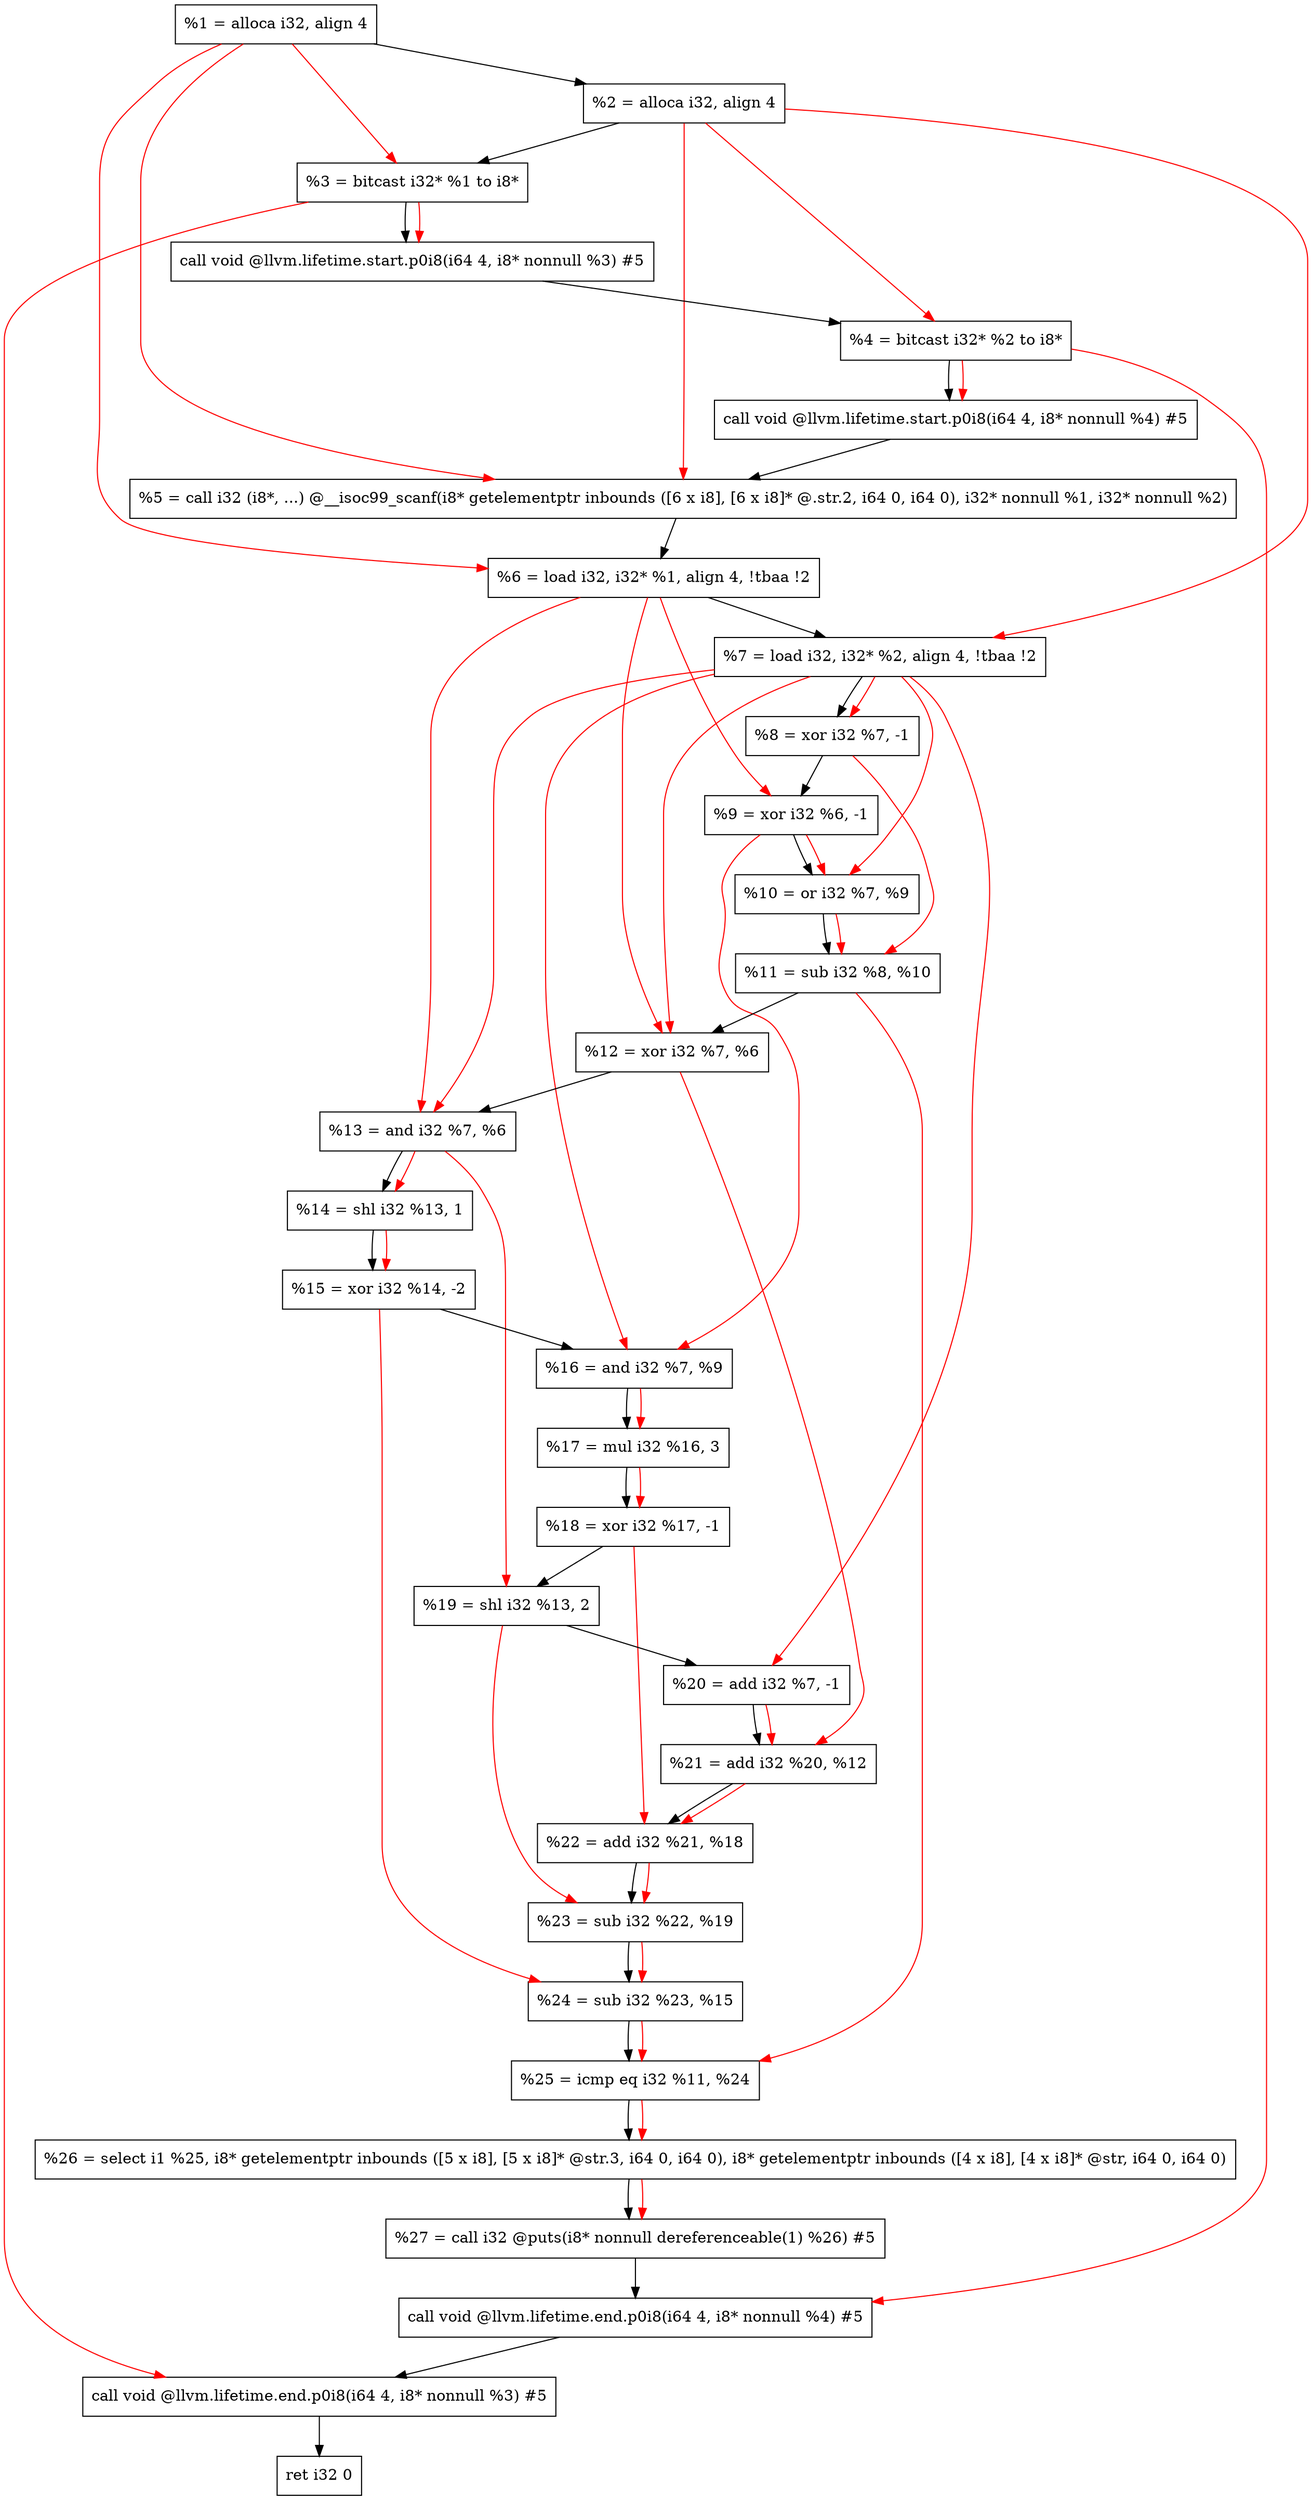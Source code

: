 digraph "DFG for'main' function" {
	Node0xd57968[shape=record, label="  %1 = alloca i32, align 4"];
	Node0xd579e8[shape=record, label="  %2 = alloca i32, align 4"];
	Node0xd57a78[shape=record, label="  %3 = bitcast i32* %1 to i8*"];
	Node0xd57ed8[shape=record, label="  call void @llvm.lifetime.start.p0i8(i64 4, i8* nonnull %3) #5"];
	Node0xd57fb8[shape=record, label="  %4 = bitcast i32* %2 to i8*"];
	Node0xd580d8[shape=record, label="  call void @llvm.lifetime.start.p0i8(i64 4, i8* nonnull %4) #5"];
	Node0xd58310[shape=record, label="  %5 = call i32 (i8*, ...) @__isoc99_scanf(i8* getelementptr inbounds ([6 x i8], [6 x i8]* @.str.2, i64 0, i64 0), i32* nonnull %1, i32* nonnull %2)"];
	Node0xd583c8[shape=record, label="  %6 = load i32, i32* %1, align 4, !tbaa !2"];
	Node0xd59338[shape=record, label="  %7 = load i32, i32* %2, align 4, !tbaa !2"];
	Node0xd599c0[shape=record, label="  %8 = xor i32 %7, -1"];
	Node0xd59a30[shape=record, label="  %9 = xor i32 %6, -1"];
	Node0xd59aa0[shape=record, label="  %10 = or i32 %7, %9"];
	Node0xd59b10[shape=record, label="  %11 = sub i32 %8, %10"];
	Node0xd59b80[shape=record, label="  %12 = xor i32 %7, %6"];
	Node0xd59bf0[shape=record, label="  %13 = and i32 %7, %6"];
	Node0xd59c60[shape=record, label="  %14 = shl i32 %13, 1"];
	Node0xd59cd0[shape=record, label="  %15 = xor i32 %14, -2"];
	Node0xd59d40[shape=record, label="  %16 = and i32 %7, %9"];
	Node0xd59db0[shape=record, label="  %17 = mul i32 %16, 3"];
	Node0xd59e20[shape=record, label="  %18 = xor i32 %17, -1"];
	Node0xd59e90[shape=record, label="  %19 = shl i32 %13, 2"];
	Node0xd59f00[shape=record, label="  %20 = add i32 %7, -1"];
	Node0xd59f70[shape=record, label="  %21 = add i32 %20, %12"];
	Node0xd59fe0[shape=record, label="  %22 = add i32 %21, %18"];
	Node0xd5a050[shape=record, label="  %23 = sub i32 %22, %19"];
	Node0xd5a0c0[shape=record, label="  %24 = sub i32 %23, %15"];
	Node0xd5a130[shape=record, label="  %25 = icmp eq i32 %11, %24"];
	Node0xcf89d8[shape=record, label="  %26 = select i1 %25, i8* getelementptr inbounds ([5 x i8], [5 x i8]* @str.3, i64 0, i64 0), i8* getelementptr inbounds ([4 x i8], [4 x i8]* @str, i64 0, i64 0)"];
	Node0xd5a1c0[shape=record, label="  %27 = call i32 @puts(i8* nonnull dereferenceable(1) %26) #5"];
	Node0xd5a418[shape=record, label="  call void @llvm.lifetime.end.p0i8(i64 4, i8* nonnull %4) #5"];
	Node0xd5a578[shape=record, label="  call void @llvm.lifetime.end.p0i8(i64 4, i8* nonnull %3) #5"];
	Node0xd5a638[shape=record, label="  ret i32 0"];
	Node0xd57968 -> Node0xd579e8;
	Node0xd579e8 -> Node0xd57a78;
	Node0xd57a78 -> Node0xd57ed8;
	Node0xd57ed8 -> Node0xd57fb8;
	Node0xd57fb8 -> Node0xd580d8;
	Node0xd580d8 -> Node0xd58310;
	Node0xd58310 -> Node0xd583c8;
	Node0xd583c8 -> Node0xd59338;
	Node0xd59338 -> Node0xd599c0;
	Node0xd599c0 -> Node0xd59a30;
	Node0xd59a30 -> Node0xd59aa0;
	Node0xd59aa0 -> Node0xd59b10;
	Node0xd59b10 -> Node0xd59b80;
	Node0xd59b80 -> Node0xd59bf0;
	Node0xd59bf0 -> Node0xd59c60;
	Node0xd59c60 -> Node0xd59cd0;
	Node0xd59cd0 -> Node0xd59d40;
	Node0xd59d40 -> Node0xd59db0;
	Node0xd59db0 -> Node0xd59e20;
	Node0xd59e20 -> Node0xd59e90;
	Node0xd59e90 -> Node0xd59f00;
	Node0xd59f00 -> Node0xd59f70;
	Node0xd59f70 -> Node0xd59fe0;
	Node0xd59fe0 -> Node0xd5a050;
	Node0xd5a050 -> Node0xd5a0c0;
	Node0xd5a0c0 -> Node0xd5a130;
	Node0xd5a130 -> Node0xcf89d8;
	Node0xcf89d8 -> Node0xd5a1c0;
	Node0xd5a1c0 -> Node0xd5a418;
	Node0xd5a418 -> Node0xd5a578;
	Node0xd5a578 -> Node0xd5a638;
edge [color=red]
	Node0xd57968 -> Node0xd57a78;
	Node0xd57a78 -> Node0xd57ed8;
	Node0xd579e8 -> Node0xd57fb8;
	Node0xd57fb8 -> Node0xd580d8;
	Node0xd57968 -> Node0xd58310;
	Node0xd579e8 -> Node0xd58310;
	Node0xd57968 -> Node0xd583c8;
	Node0xd579e8 -> Node0xd59338;
	Node0xd59338 -> Node0xd599c0;
	Node0xd583c8 -> Node0xd59a30;
	Node0xd59338 -> Node0xd59aa0;
	Node0xd59a30 -> Node0xd59aa0;
	Node0xd599c0 -> Node0xd59b10;
	Node0xd59aa0 -> Node0xd59b10;
	Node0xd59338 -> Node0xd59b80;
	Node0xd583c8 -> Node0xd59b80;
	Node0xd59338 -> Node0xd59bf0;
	Node0xd583c8 -> Node0xd59bf0;
	Node0xd59bf0 -> Node0xd59c60;
	Node0xd59c60 -> Node0xd59cd0;
	Node0xd59338 -> Node0xd59d40;
	Node0xd59a30 -> Node0xd59d40;
	Node0xd59d40 -> Node0xd59db0;
	Node0xd59db0 -> Node0xd59e20;
	Node0xd59bf0 -> Node0xd59e90;
	Node0xd59338 -> Node0xd59f00;
	Node0xd59f00 -> Node0xd59f70;
	Node0xd59b80 -> Node0xd59f70;
	Node0xd59f70 -> Node0xd59fe0;
	Node0xd59e20 -> Node0xd59fe0;
	Node0xd59fe0 -> Node0xd5a050;
	Node0xd59e90 -> Node0xd5a050;
	Node0xd5a050 -> Node0xd5a0c0;
	Node0xd59cd0 -> Node0xd5a0c0;
	Node0xd59b10 -> Node0xd5a130;
	Node0xd5a0c0 -> Node0xd5a130;
	Node0xd5a130 -> Node0xcf89d8;
	Node0xcf89d8 -> Node0xd5a1c0;
	Node0xd57fb8 -> Node0xd5a418;
	Node0xd57a78 -> Node0xd5a578;
}
